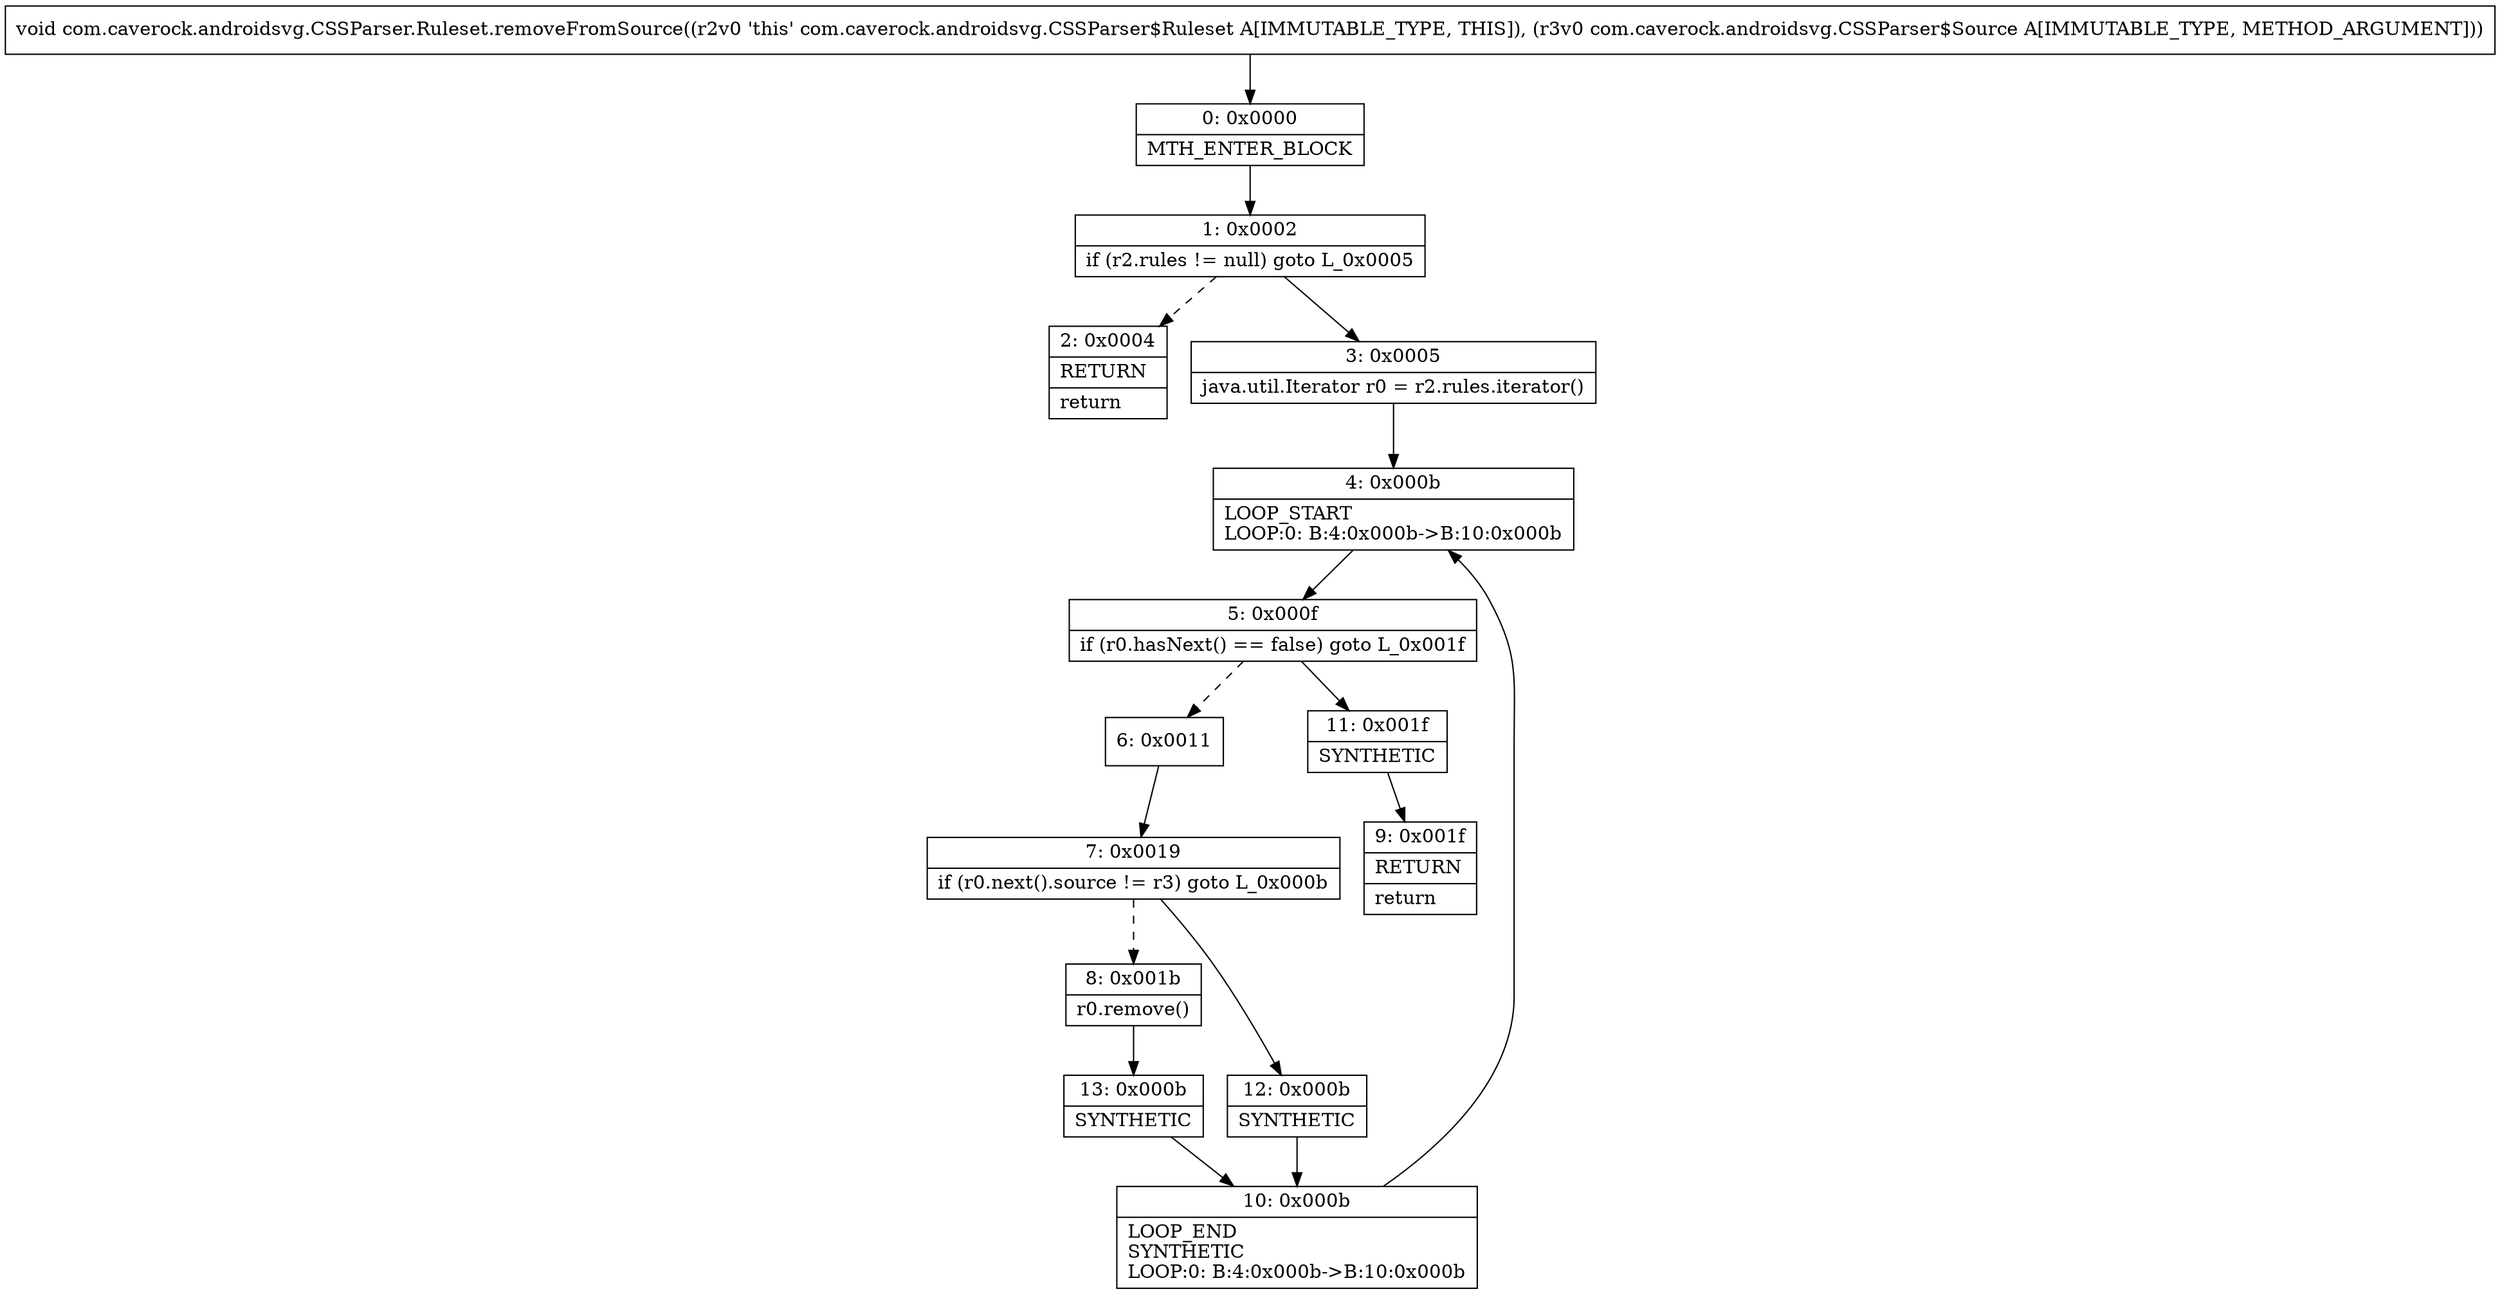 digraph "CFG forcom.caverock.androidsvg.CSSParser.Ruleset.removeFromSource(Lcom\/caverock\/androidsvg\/CSSParser$Source;)V" {
Node_0 [shape=record,label="{0\:\ 0x0000|MTH_ENTER_BLOCK\l}"];
Node_1 [shape=record,label="{1\:\ 0x0002|if (r2.rules != null) goto L_0x0005\l}"];
Node_2 [shape=record,label="{2\:\ 0x0004|RETURN\l|return\l}"];
Node_3 [shape=record,label="{3\:\ 0x0005|java.util.Iterator r0 = r2.rules.iterator()\l}"];
Node_4 [shape=record,label="{4\:\ 0x000b|LOOP_START\lLOOP:0: B:4:0x000b\-\>B:10:0x000b\l}"];
Node_5 [shape=record,label="{5\:\ 0x000f|if (r0.hasNext() == false) goto L_0x001f\l}"];
Node_6 [shape=record,label="{6\:\ 0x0011}"];
Node_7 [shape=record,label="{7\:\ 0x0019|if (r0.next().source != r3) goto L_0x000b\l}"];
Node_8 [shape=record,label="{8\:\ 0x001b|r0.remove()\l}"];
Node_9 [shape=record,label="{9\:\ 0x001f|RETURN\l|return\l}"];
Node_10 [shape=record,label="{10\:\ 0x000b|LOOP_END\lSYNTHETIC\lLOOP:0: B:4:0x000b\-\>B:10:0x000b\l}"];
Node_11 [shape=record,label="{11\:\ 0x001f|SYNTHETIC\l}"];
Node_12 [shape=record,label="{12\:\ 0x000b|SYNTHETIC\l}"];
Node_13 [shape=record,label="{13\:\ 0x000b|SYNTHETIC\l}"];
MethodNode[shape=record,label="{void com.caverock.androidsvg.CSSParser.Ruleset.removeFromSource((r2v0 'this' com.caverock.androidsvg.CSSParser$Ruleset A[IMMUTABLE_TYPE, THIS]), (r3v0 com.caverock.androidsvg.CSSParser$Source A[IMMUTABLE_TYPE, METHOD_ARGUMENT])) }"];
MethodNode -> Node_0;
Node_0 -> Node_1;
Node_1 -> Node_2[style=dashed];
Node_1 -> Node_3;
Node_3 -> Node_4;
Node_4 -> Node_5;
Node_5 -> Node_6[style=dashed];
Node_5 -> Node_11;
Node_6 -> Node_7;
Node_7 -> Node_8[style=dashed];
Node_7 -> Node_12;
Node_8 -> Node_13;
Node_10 -> Node_4;
Node_11 -> Node_9;
Node_12 -> Node_10;
Node_13 -> Node_10;
}

